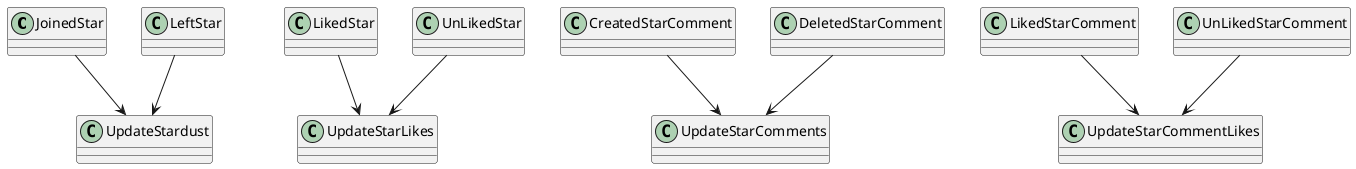 @startuml
JoinedStar                  -down-> UpdateStardust
LeftStar                    -down-> UpdateStardust
LikedStar                   -down-> UpdateStarLikes
UnLikedStar                 -down-> UpdateStarLikes
CreatedStarComment          -down-> UpdateStarComments
DeletedStarComment          -down-> UpdateStarComments
LikedStarComment            -down-> UpdateStarCommentLikes
UnLikedStarComment          -down-> UpdateStarCommentLikes
@enduml
